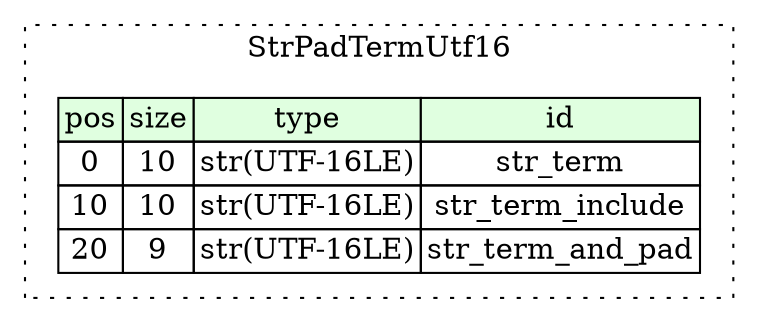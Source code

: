 digraph {
	rankdir=LR;
	node [shape=plaintext];
	subgraph cluster__str_pad_term_utf16 {
		label="StrPadTermUtf16";
		graph[style=dotted];

		str_pad_term_utf16__seq [label=<<TABLE BORDER="0" CELLBORDER="1" CELLSPACING="0">
			<TR><TD BGCOLOR="#E0FFE0">pos</TD><TD BGCOLOR="#E0FFE0">size</TD><TD BGCOLOR="#E0FFE0">type</TD><TD BGCOLOR="#E0FFE0">id</TD></TR>
			<TR><TD PORT="str_term_pos">0</TD><TD PORT="str_term_size">10</TD><TD>str(UTF-16LE)</TD><TD PORT="str_term_type">str_term</TD></TR>
			<TR><TD PORT="str_term_include_pos">10</TD><TD PORT="str_term_include_size">10</TD><TD>str(UTF-16LE)</TD><TD PORT="str_term_include_type">str_term_include</TD></TR>
			<TR><TD PORT="str_term_and_pad_pos">20</TD><TD PORT="str_term_and_pad_size">9</TD><TD>str(UTF-16LE)</TD><TD PORT="str_term_and_pad_type">str_term_and_pad</TD></TR>
		</TABLE>>];
	}
}
